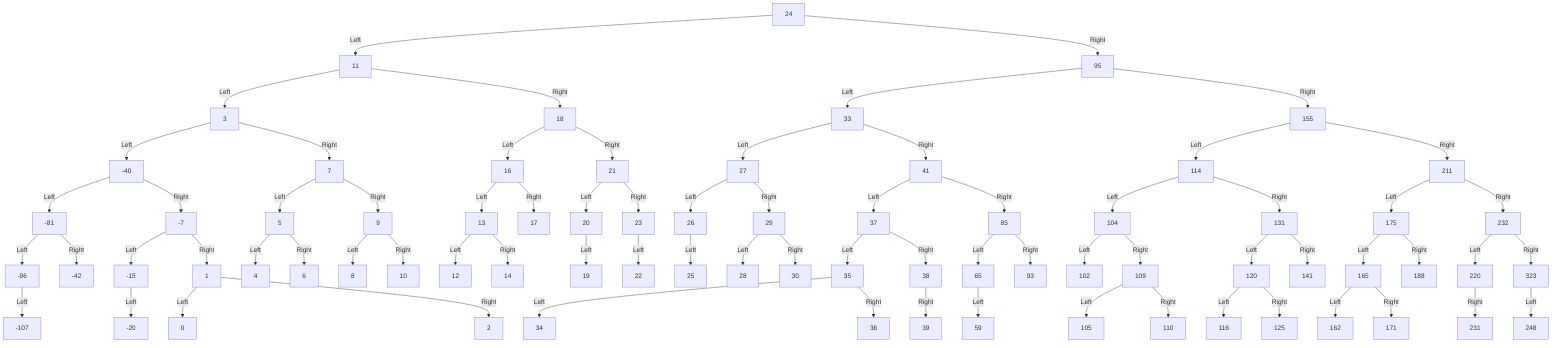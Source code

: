 graph TD
  Node1[ 24 ] -- Left --> Node10[ 11 ]
  Node10[ 11 ] -- Left --> Node100[ 3 ]
  Node100[ 3 ] -- Left --> Node1000[ -40 ]
  Node1000[ -40 ] -- Left --> Node10000[ -81 ]
  Node10000[ -81 ] -- Left --> Node100000[ -96 ]
  Node100000[ -96 ] -- Left --> Node1000000[ -107 ]
  Node10000[ -81 ] -- Right --> Node100001[ -42 ]
  Node1000[ -40 ] -- Right --> Node10001[ -7 ]
  Node10001[ -7 ] -- Left --> Node100010[ -15 ]
  Node100010[ -15 ] -- Left --> Node1000100[ -20 ]
  Node10001[ -7 ] -- Right --> Node100011[ 1 ]
  Node100011[ 1 ] -- Left --> Node1000110[ 0 ]
  Node100011[ 1 ] -- Right --> Node1000111[ 2 ]
  Node100[ 3 ] -- Right --> Node1001[ 7 ]
  Node1001[ 7 ] -- Left --> Node10010[ 5 ]
  Node10010[ 5 ] -- Left --> Node100100[ 4 ]
  Node10010[ 5 ] -- Right --> Node100101[ 6 ]
  Node1001[ 7 ] -- Right --> Node10011[ 9 ]
  Node10011[ 9 ] -- Left --> Node100110[ 8 ]
  Node10011[ 9 ] -- Right --> Node100111[ 10 ]
  Node10[ 11 ] -- Right --> Node101[ 18 ]
  Node101[ 18 ] -- Left --> Node1010[ 16 ]
  Node1010[ 16 ] -- Left --> Node10100[ 13 ]
  Node10100[ 13 ] -- Left --> Node101000[ 12 ]
  Node10100[ 13 ] -- Right --> Node101001[ 14 ]
  Node1010[ 16 ] -- Right --> Node10101[ 17 ]
  Node101[ 18 ] -- Right --> Node1011[ 21 ]
  Node1011[ 21 ] -- Left --> Node10110[ 20 ]
  Node10110[ 20 ] -- Left --> Node101100[ 19 ]
  Node1011[ 21 ] -- Right --> Node10111[ 23 ]
  Node10111[ 23 ] -- Left --> Node101110[ 22 ]
  Node1[ 24 ] -- Right --> Node11[ 95 ]
  Node11[ 95 ] -- Left --> Node110[ 33 ]
  Node110[ 33 ] -- Left --> Node1100[ 27 ]
  Node1100[ 27 ] -- Left --> Node11000[ 26 ]
  Node11000[ 26 ] -- Left --> Node110000[ 25 ]
  Node1100[ 27 ] -- Right --> Node11001[ 29 ]
  Node11001[ 29 ] -- Left --> Node110010[ 28 ]
  Node11001[ 29 ] -- Right --> Node110011[ 30 ]
  Node110[ 33 ] -- Right --> Node1101[ 41 ]
  Node1101[ 41 ] -- Left --> Node11010[ 37 ]
  Node11010[ 37 ] -- Left --> Node110100[ 35 ]
  Node110100[ 35 ] -- Left --> Node1101000[ 34 ]
  Node110100[ 35 ] -- Right --> Node1101001[ 36 ]
  Node11010[ 37 ] -- Right --> Node110101[ 38 ]
  Node110101[ 38 ] -- Right --> Node1101011[ 39 ]
  Node1101[ 41 ] -- Right --> Node11011[ 85 ]
  Node11011[ 85 ] -- Left --> Node110110[ 65 ]
  Node110110[ 65 ] -- Left --> Node1101100[ 59 ]
  Node11011[ 85 ] -- Right --> Node110111[ 93 ]
  Node11[ 95 ] -- Right --> Node111[ 155 ]
  Node111[ 155 ] -- Left --> Node1110[ 114 ]
  Node1110[ 114 ] -- Left --> Node11100[ 104 ]
  Node11100[ 104 ] -- Left --> Node111000[ 102 ]
  Node11100[ 104 ] -- Right --> Node111001[ 109 ]
  Node111001[ 109 ] -- Left --> Node1110010[ 105 ]
  Node111001[ 109 ] -- Right --> Node1110011[ 110 ]
  Node1110[ 114 ] -- Right --> Node11101[ 131 ]
  Node11101[ 131 ] -- Left --> Node111010[ 120 ]
  Node111010[ 120 ] -- Left --> Node1110100[ 116 ]
  Node111010[ 120 ] -- Right --> Node1110101[ 125 ]
  Node11101[ 131 ] -- Right --> Node111011[ 141 ]
  Node111[ 155 ] -- Right --> Node1111[ 211 ]
  Node1111[ 211 ] -- Left --> Node11110[ 175 ]
  Node11110[ 175 ] -- Left --> Node111100[ 165 ]
  Node111100[ 165 ] -- Left --> Node1111000[ 162 ]
  Node111100[ 165 ] -- Right --> Node1111001[ 171 ]
  Node11110[ 175 ] -- Right --> Node111101[ 188 ]
  Node1111[ 211 ] -- Right --> Node11111[ 232 ]
  Node11111[ 232 ] -- Left --> Node111110[ 220 ]
  Node111110[ 220 ] -- Right --> Node1111101[ 231 ]
  Node11111[ 232 ] -- Right --> Node111111[ 323 ]
  Node111111[ 323 ] -- Left --> Node1111110[ 248 ]